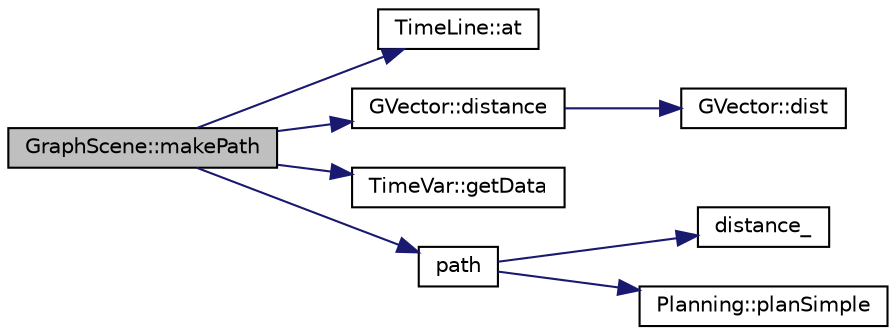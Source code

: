 digraph "GraphScene::makePath"
{
 // INTERACTIVE_SVG=YES
  edge [fontname="Helvetica",fontsize="10",labelfontname="Helvetica",labelfontsize="10"];
  node [fontname="Helvetica",fontsize="10",shape=record];
  rankdir="LR";
  Node1 [label="GraphScene::makePath",height=0.2,width=0.4,color="black", fillcolor="grey75", style="filled", fontcolor="black"];
  Node1 -> Node2 [color="midnightblue",fontsize="10",style="solid",fontname="Helvetica"];
  Node2 [label="TimeLine::at",height=0.2,width=0.4,color="black", fillcolor="white", style="filled",URL="$dc/df5/class_time_line.html#aacf0d7612ae14e755a340eb12e548b0b"];
  Node1 -> Node3 [color="midnightblue",fontsize="10",style="solid",fontname="Helvetica"];
  Node3 [label="GVector::distance",height=0.2,width=0.4,color="black", fillcolor="white", style="filled",URL="$d5/da9/namespace_g_vector.html#af5b98c588be57ac262e4d3b021f01bc3"];
  Node3 -> Node4 [color="midnightblue",fontsize="10",style="solid",fontname="Helvetica"];
  Node4 [label="GVector::dist",height=0.2,width=0.4,color="black", fillcolor="white", style="filled",URL="$d5/da9/namespace_g_vector.html#ab4c4f9f2d8f1f0fc9e71585f43c9df8f"];
  Node1 -> Node5 [color="midnightblue",fontsize="10",style="solid",fontname="Helvetica"];
  Node5 [label="TimeVar::getData",height=0.2,width=0.4,color="black", fillcolor="white", style="filled",URL="$df/dd6/class_time_var.html#a3ee073303f37c4cd7151ce91967493a6"];
  Node1 -> Node6 [color="midnightblue",fontsize="10",style="solid",fontname="Helvetica"];
  Node6 [label="path",height=0.2,width=0.4,color="black", fillcolor="white", style="filled",URL="$dd/d8b/listener_8cpp.html#ac7e332386e86e341c48b409c2cbe8e1c"];
  Node6 -> Node7 [color="midnightblue",fontsize="10",style="solid",fontname="Helvetica"];
  Node7 [label="distance_",height=0.2,width=0.4,color="black", fillcolor="white", style="filled",URL="$dd/d8b/listener_8cpp.html#ad8ebde7f19a05b1932e031188de5fd24"];
  Node6 -> Node8 [color="midnightblue",fontsize="10",style="solid",fontname="Helvetica"];
  Node8 [label="Planning::planSimple",height=0.2,width=0.4,color="black", fillcolor="white", style="filled",URL="$d9/db5/class_planning.html#a744d359a25387ab5e94cfa12e302ac8e",tooltip="Set Dimensions for ompl space. "];
}
